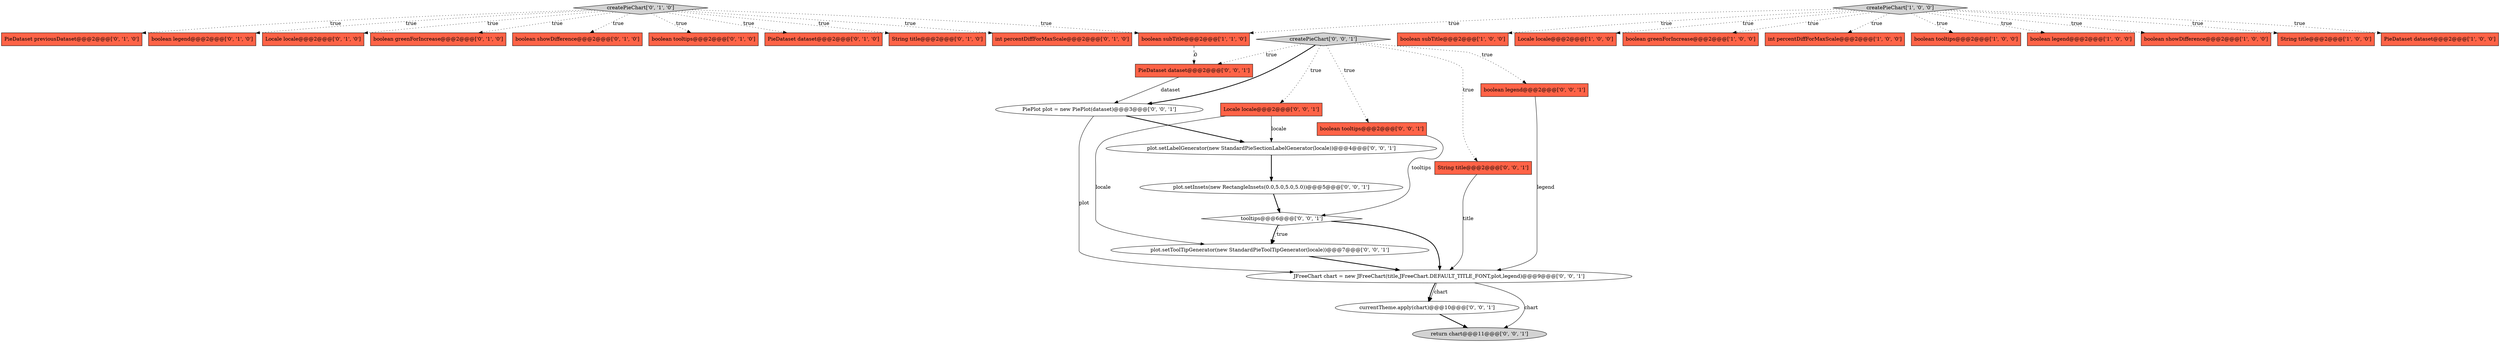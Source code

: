 digraph {
34 [style = filled, label = "PiePlot plot = new PiePlot(dataset)@@@3@@@['0', '0', '1']", fillcolor = white, shape = ellipse image = "AAA0AAABBB3BBB"];
30 [style = filled, label = "currentTheme.apply(chart)@@@10@@@['0', '0', '1']", fillcolor = white, shape = ellipse image = "AAA0AAABBB3BBB"];
33 [style = filled, label = "PieDataset dataset@@@2@@@['0', '0', '1']", fillcolor = tomato, shape = box image = "AAA0AAABBB3BBB"];
5 [style = filled, label = "boolean subTitle@@@2@@@['1', '0', '0']", fillcolor = tomato, shape = box image = "AAA0AAABBB1BBB"];
26 [style = filled, label = "createPieChart['0', '0', '1']", fillcolor = lightgray, shape = diamond image = "AAA0AAABBB3BBB"];
31 [style = filled, label = "boolean tooltips@@@2@@@['0', '0', '1']", fillcolor = tomato, shape = box image = "AAA0AAABBB3BBB"];
21 [style = filled, label = "plot.setLabelGenerator(new StandardPieSectionLabelGenerator(locale))@@@4@@@['0', '0', '1']", fillcolor = white, shape = ellipse image = "AAA0AAABBB3BBB"];
22 [style = filled, label = "boolean legend@@@2@@@['0', '0', '1']", fillcolor = tomato, shape = box image = "AAA0AAABBB3BBB"];
1 [style = filled, label = "Locale locale@@@2@@@['1', '0', '0']", fillcolor = tomato, shape = box image = "AAA0AAABBB1BBB"];
4 [style = filled, label = "boolean greenForIncrease@@@2@@@['1', '0', '0']", fillcolor = tomato, shape = box image = "AAA0AAABBB1BBB"];
12 [style = filled, label = "PieDataset previousDataset@@@2@@@['0', '1', '0']", fillcolor = tomato, shape = box image = "AAA0AAABBB2BBB"];
7 [style = filled, label = "int percentDiffForMaxScale@@@2@@@['1', '0', '0']", fillcolor = tomato, shape = box image = "AAA0AAABBB1BBB"];
13 [style = filled, label = "boolean legend@@@2@@@['0', '1', '0']", fillcolor = tomato, shape = box image = "AAA0AAABBB2BBB"];
20 [style = filled, label = "Locale locale@@@2@@@['0', '1', '0']", fillcolor = tomato, shape = box image = "AAA0AAABBB2BBB"];
23 [style = filled, label = "return chart@@@11@@@['0', '0', '1']", fillcolor = lightgray, shape = ellipse image = "AAA0AAABBB3BBB"];
9 [style = filled, label = "boolean tooltips@@@2@@@['1', '0', '0']", fillcolor = tomato, shape = box image = "AAA0AAABBB1BBB"];
24 [style = filled, label = "Locale locale@@@2@@@['0', '0', '1']", fillcolor = tomato, shape = box image = "AAA0AAABBB3BBB"];
14 [style = filled, label = "boolean greenForIncrease@@@2@@@['0', '1', '0']", fillcolor = tomato, shape = box image = "AAA0AAABBB2BBB"];
25 [style = filled, label = "String title@@@2@@@['0', '0', '1']", fillcolor = tomato, shape = box image = "AAA0AAABBB3BBB"];
17 [style = filled, label = "createPieChart['0', '1', '0']", fillcolor = lightgray, shape = diamond image = "AAA0AAABBB2BBB"];
29 [style = filled, label = "JFreeChart chart = new JFreeChart(title,JFreeChart.DEFAULT_TITLE_FONT,plot,legend)@@@9@@@['0', '0', '1']", fillcolor = white, shape = ellipse image = "AAA0AAABBB3BBB"];
27 [style = filled, label = "tooltips@@@6@@@['0', '0', '1']", fillcolor = white, shape = diamond image = "AAA0AAABBB3BBB"];
0 [style = filled, label = "boolean legend@@@2@@@['1', '0', '0']", fillcolor = tomato, shape = box image = "AAA0AAABBB1BBB"];
10 [style = filled, label = "boolean subTitle@@@2@@@['1', '1', '0']", fillcolor = tomato, shape = box image = "AAA0AAABBB1BBB"];
19 [style = filled, label = "boolean showDifference@@@2@@@['0', '1', '0']", fillcolor = tomato, shape = box image = "AAA0AAABBB2BBB"];
28 [style = filled, label = "plot.setInsets(new RectangleInsets(0.0,5.0,5.0,5.0))@@@5@@@['0', '0', '1']", fillcolor = white, shape = ellipse image = "AAA0AAABBB3BBB"];
15 [style = filled, label = "boolean tooltips@@@2@@@['0', '1', '0']", fillcolor = tomato, shape = box image = "AAA0AAABBB2BBB"];
32 [style = filled, label = "plot.setToolTipGenerator(new StandardPieToolTipGenerator(locale))@@@7@@@['0', '0', '1']", fillcolor = white, shape = ellipse image = "AAA0AAABBB3BBB"];
2 [style = filled, label = "boolean showDifference@@@2@@@['1', '0', '0']", fillcolor = tomato, shape = box image = "AAA0AAABBB1BBB"];
3 [style = filled, label = "createPieChart['1', '0', '0']", fillcolor = lightgray, shape = diamond image = "AAA0AAABBB1BBB"];
8 [style = filled, label = "String title@@@2@@@['1', '0', '0']", fillcolor = tomato, shape = box image = "AAA0AAABBB1BBB"];
18 [style = filled, label = "PieDataset dataset@@@2@@@['0', '1', '0']", fillcolor = tomato, shape = box image = "AAA0AAABBB2BBB"];
11 [style = filled, label = "String title@@@2@@@['0', '1', '0']", fillcolor = tomato, shape = box image = "AAA0AAABBB2BBB"];
16 [style = filled, label = "int percentDiffForMaxScale@@@2@@@['0', '1', '0']", fillcolor = tomato, shape = box image = "AAA0AAABBB2BBB"];
6 [style = filled, label = "PieDataset dataset@@@2@@@['1', '0', '0']", fillcolor = tomato, shape = box image = "AAA0AAABBB1BBB"];
17->19 [style = dotted, label="true"];
29->30 [style = bold, label=""];
17->18 [style = dotted, label="true"];
31->27 [style = solid, label="tooltips"];
17->14 [style = dotted, label="true"];
24->32 [style = solid, label="locale"];
17->16 [style = dotted, label="true"];
3->1 [style = dotted, label="true"];
26->25 [style = dotted, label="true"];
24->21 [style = solid, label="locale"];
17->13 [style = dotted, label="true"];
3->8 [style = dotted, label="true"];
27->32 [style = bold, label=""];
34->29 [style = solid, label="plot"];
27->32 [style = dotted, label="true"];
22->29 [style = solid, label="legend"];
3->0 [style = dotted, label="true"];
27->29 [style = bold, label=""];
28->27 [style = bold, label=""];
33->34 [style = solid, label="dataset"];
3->10 [style = dotted, label="true"];
17->15 [style = dotted, label="true"];
17->12 [style = dotted, label="true"];
10->33 [style = dashed, label="0"];
26->24 [style = dotted, label="true"];
17->10 [style = dotted, label="true"];
3->4 [style = dotted, label="true"];
17->20 [style = dotted, label="true"];
26->34 [style = bold, label=""];
30->23 [style = bold, label=""];
3->2 [style = dotted, label="true"];
3->6 [style = dotted, label="true"];
29->23 [style = solid, label="chart"];
26->33 [style = dotted, label="true"];
29->30 [style = solid, label="chart"];
17->11 [style = dotted, label="true"];
3->7 [style = dotted, label="true"];
32->29 [style = bold, label=""];
3->9 [style = dotted, label="true"];
3->5 [style = dotted, label="true"];
26->22 [style = dotted, label="true"];
34->21 [style = bold, label=""];
21->28 [style = bold, label=""];
25->29 [style = solid, label="title"];
26->31 [style = dotted, label="true"];
}
